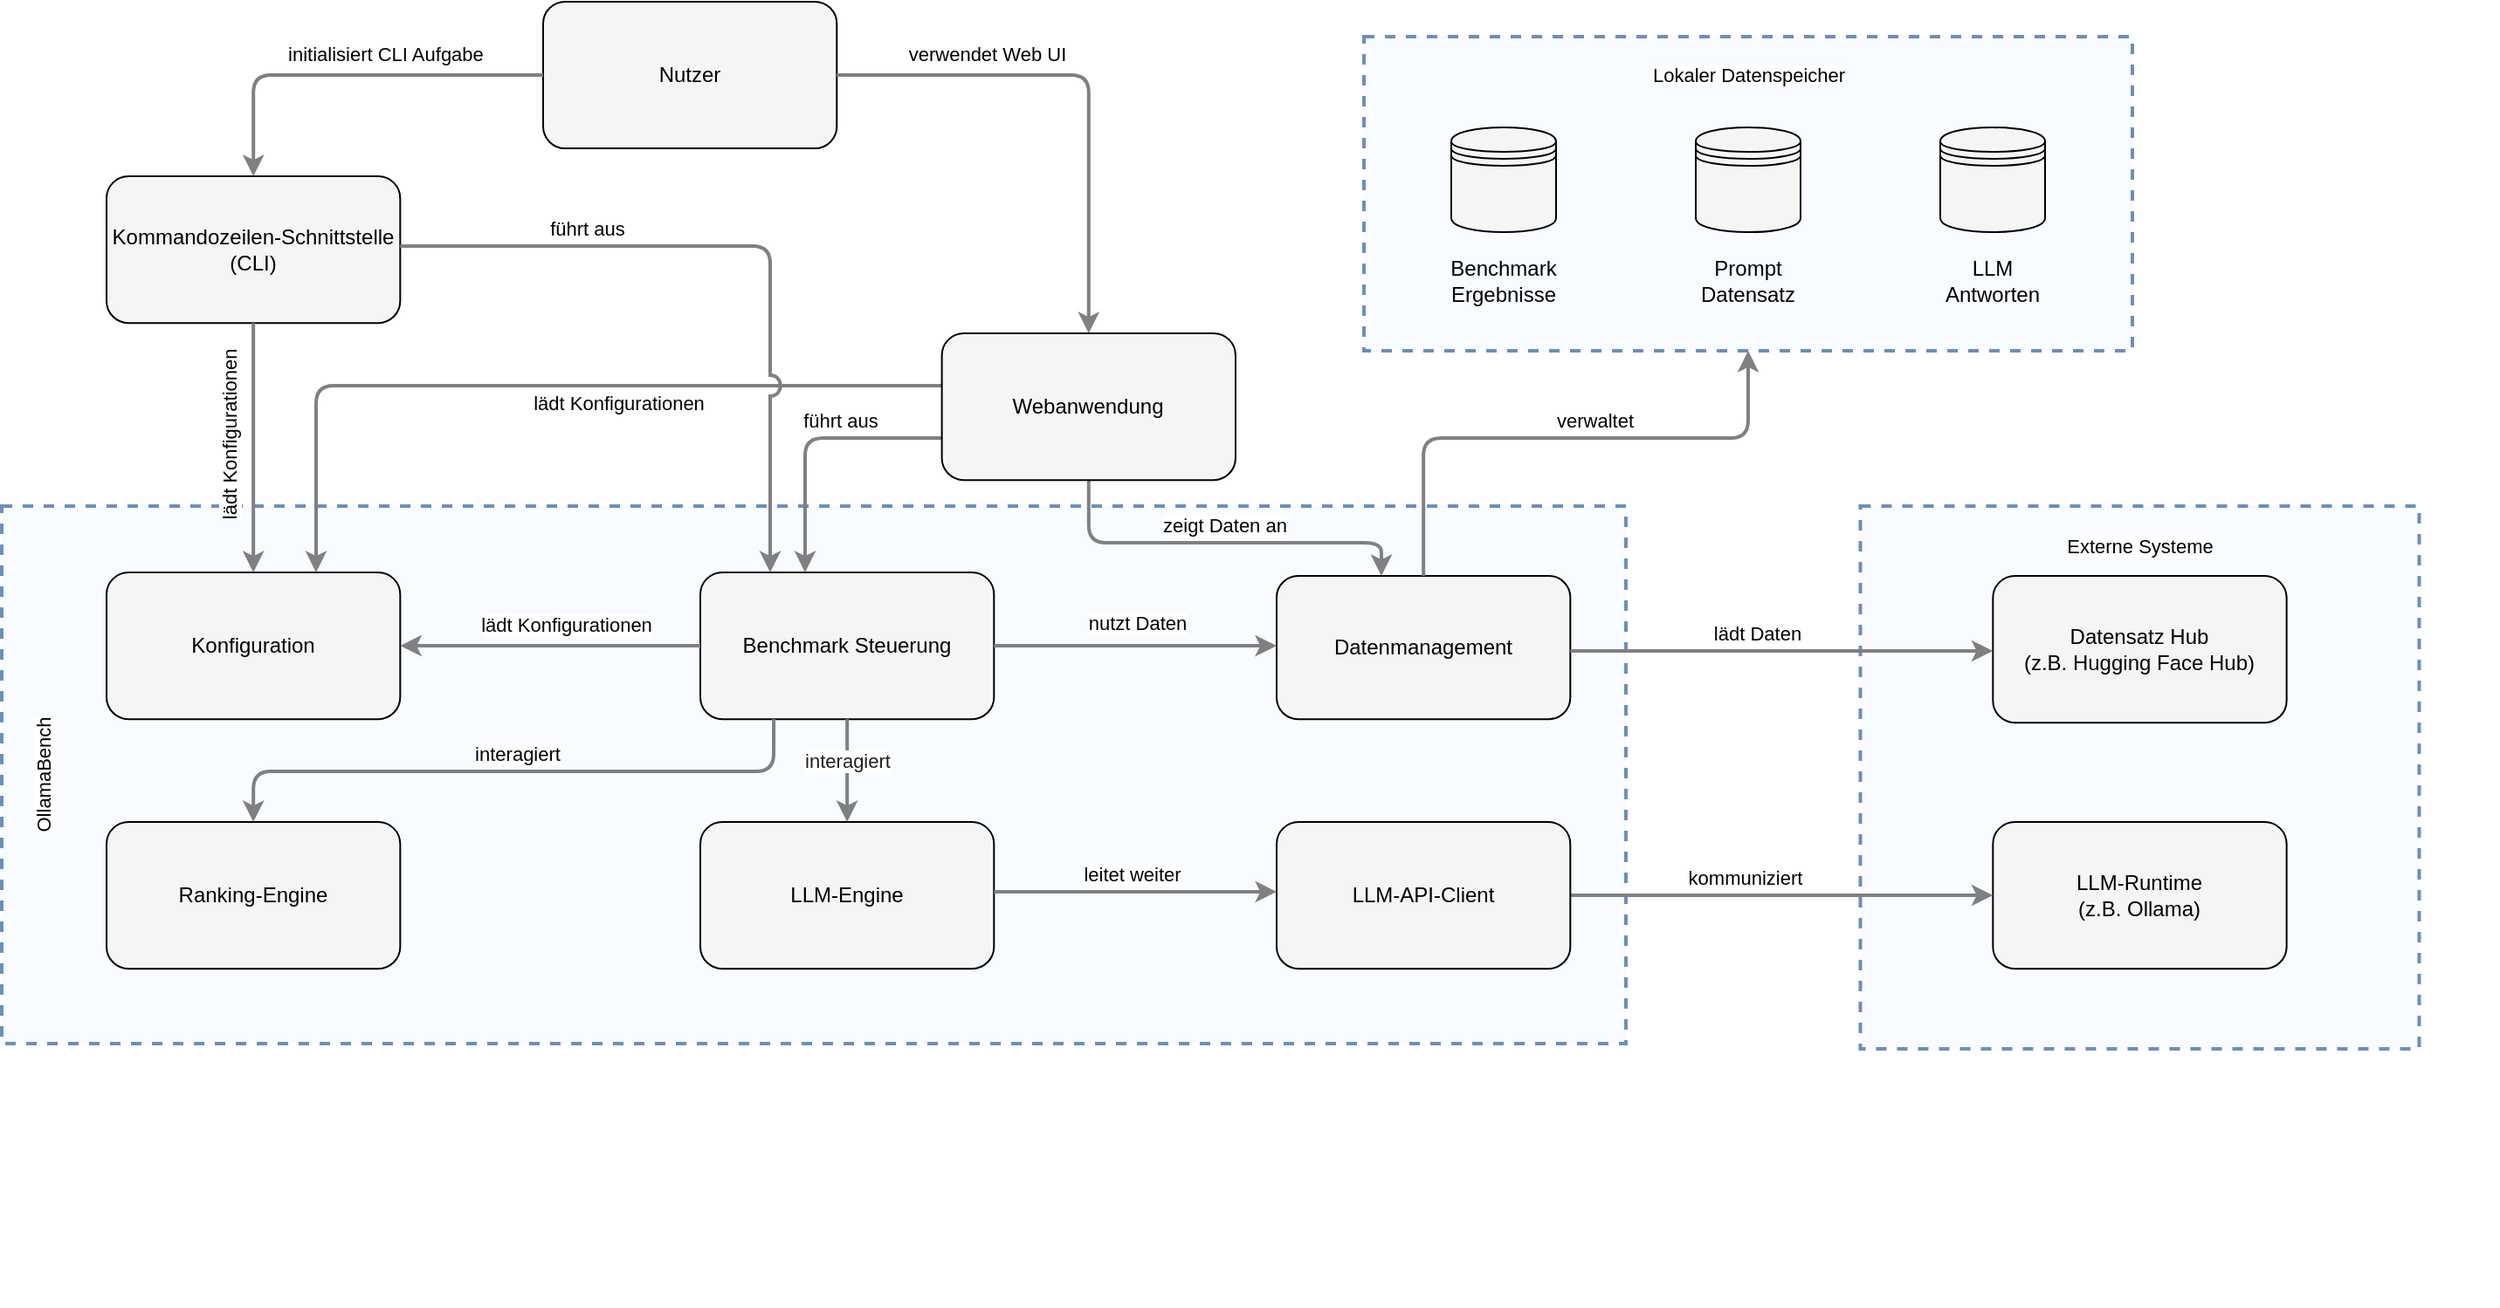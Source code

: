 <mxfile version="28.0.4">
  <diagram id="codeviz-diagram" name="System Diagram">
    <mxGraphModel dx="1797" dy="1060" grid="1" gridSize="10" guides="1" tooltips="1" connect="1" arrows="1" fold="1" page="1" pageScale="1" pageWidth="827" pageHeight="583" math="0" shadow="0">
      <root>
        <mxCell id="0" />
        <mxCell id="1" parent="0" />
        <mxCell id="1107" value="" style="html=1;whiteSpace=wrap;container=1;fillColor=#dae8fc;strokeColor=#6c8ebf;dashed=1;fillOpacity=20;strokeWidth=2;containerType=none;recursiveResize=0;movable=1;resizable=1;autosize=0;dropTarget=0" parent="1" vertex="1">
          <mxGeometry x="1104.24" y="759" width="320" height="311" as="geometry" />
        </mxCell>
        <mxCell id="1123" value="LLM-Runtime&lt;br&gt;(z.B. Ollama)" style="rounded=1;whiteSpace=wrap;html=1;fillColor=#f5f5f5" parent="1107" vertex="1">
          <mxGeometry x="75.92" y="181" width="168.158" height="84.079" as="geometry" />
        </mxCell>
        <mxCell id="1124" value="Datensatz Hub&lt;br&gt;(z.B. Hugging Face Hub)" style="rounded=1;whiteSpace=wrap;html=1;fillColor=#f5f5f5" parent="1107" vertex="1">
          <mxGeometry x="75.918" y="40" width="168.158" height="84.079" as="geometry" />
        </mxCell>
        <mxCell id="1107_label" value="Externe Systeme" style="edgeLabel;html=1;align=center;verticalAlign=middle;resizable=0;labelBackgroundColor=white;spacing=5" parent="1" vertex="1">
          <mxGeometry x="1059.08" y="770" width="410.316" height="24" as="geometry" />
        </mxCell>
        <mxCell id="1108" value="" style="html=1;whiteSpace=wrap;container=1;fillColor=#dae8fc;strokeColor=#6c8ebf;dashed=1;fillOpacity=20;strokeWidth=2;containerType=none;recursiveResize=0;movable=1;resizable=1;autosize=0;dropTarget=0" parent="1" vertex="1">
          <mxGeometry x="820" y="490" width="440" height="180" as="geometry" />
        </mxCell>
        <mxCell id="1108_label" value="Lokaler Datenspeicher" style="edgeLabel;html=1;align=center;verticalAlign=middle;resizable=0;labelBackgroundColor=white;spacing=5" parent="1" vertex="1">
          <mxGeometry x="735.766" y="500.0" width="608.473" height="24" as="geometry" />
        </mxCell>
        <mxCell id="1109" value="" style="html=1;whiteSpace=wrap;container=1;fillColor=#dae8fc;strokeColor=#6c8ebf;dashed=1;fillOpacity=20;strokeWidth=2;containerType=none;recursiveResize=0;movable=1;resizable=1;autosize=0;dropTarget=0" parent="1" vertex="1">
          <mxGeometry x="40" y="759" width="930" height="308" as="geometry" />
        </mxCell>
        <mxCell id="1115" value="Konfiguration" style="rounded=1;whiteSpace=wrap;html=1;fillColor=#f5f5f5" parent="1109" vertex="1">
          <mxGeometry x="60" y="38.0" width="168.158" height="84.079" as="geometry" />
        </mxCell>
        <mxCell id="1116" value="Benchmark Steuerung" style="rounded=1;whiteSpace=wrap;html=1;fillColor=#f5f5f5" parent="1109" vertex="1">
          <mxGeometry x="400" y="38" width="168.16" height="84.08" as="geometry" />
        </mxCell>
        <mxCell id="1117" value="LLM-Engine" style="rounded=1;whiteSpace=wrap;html=1;fillColor=#f5f5f5" parent="1109" vertex="1">
          <mxGeometry x="399.998" y="181" width="168.158" height="84.079" as="geometry" />
        </mxCell>
        <mxCell id="1118" value="Datenmanagement" style="rounded=1;whiteSpace=wrap;html=1;fillColor=#f5f5f5" parent="1109" vertex="1">
          <mxGeometry x="730" y="40" width="168.16" height="82.08" as="geometry" />
        </mxCell>
        <mxCell id="1109_label" value="OllamaBench" style="edgeLabel;html=1;align=center;verticalAlign=middle;resizable=0;labelBackgroundColor=white;spacing=5;rotation=-90;" parent="1" vertex="1">
          <mxGeometry x="-240" y="901" width="608.473" height="24" as="geometry" />
        </mxCell>
        <mxCell id="1111" value="Nutzer" style="rounded=1;whiteSpace=wrap;html=1;fillColor=#f5f5f5" parent="1" vertex="1">
          <mxGeometry x="349.997" y="469.96" width="168.158" height="84.079" as="geometry" />
        </mxCell>
        <mxCell id="1112" value="Kommandozeilen-Schnittstelle (CLI)" style="rounded=1;whiteSpace=wrap;html=1;fillColor=#f5f5f5" parent="1" vertex="1">
          <mxGeometry x="99.995" y="570" width="168.158" height="84.079" as="geometry" />
        </mxCell>
        <mxCell id="edge-1745" style="edgeStyle=orthogonalEdgeStyle;rounded=1;orthogonalLoop=1;jettySize=auto;html=1;strokeColor=#808080;strokeWidth=2;jumpStyle=arc;jumpSize=10;spacing=15;labelBackgroundColor=white;labelBorderColor=none" parent="1" source="1111" target="1112" edge="1">
          <mxGeometry relative="1" as="geometry" />
        </mxCell>
        <mxCell id="edge-1745_label" value="initialisiert CLI Aufgabe&lt;span style=&quot;background-color: light-dark(#ffffff, var(--ge-dark-color, #121212)); color: light-dark(rgb(0, 0, 0), rgb(255, 255, 255));&quot;&gt;&amp;nbsp;&lt;/span&gt;" style="edgeLabel;html=1;align=center;verticalAlign=middle;resizable=0;points=[];" parent="edge-1745" vertex="1" connectable="0">
          <mxGeometry x="-0.2" y="10" relative="1" as="geometry">
            <mxPoint y="-22" as="offset" />
          </mxGeometry>
        </mxCell>
        <mxCell id="edge-1746" style="edgeStyle=orthogonalEdgeStyle;rounded=1;orthogonalLoop=1;jettySize=auto;html=1;strokeColor=#808080;strokeWidth=2;jumpStyle=arc;jumpSize=10;spacing=15;labelBackgroundColor=white;labelBorderColor=none" parent="1" source="1111" target="1113" edge="1">
          <mxGeometry relative="1" as="geometry" />
        </mxCell>
        <mxCell id="edge-1746_label" value="verwendet Web UI" style="edgeLabel;html=1;align=center;verticalAlign=middle;resizable=0;points=[];" parent="edge-1746" vertex="1" connectable="0">
          <mxGeometry x="-0.2" y="10" relative="1" as="geometry">
            <mxPoint x="-31" y="-2" as="offset" />
          </mxGeometry>
        </mxCell>
        <mxCell id="edge-1750" style="edgeStyle=orthogonalEdgeStyle;rounded=1;orthogonalLoop=1;jettySize=auto;html=1;strokeColor=#808080;strokeWidth=2;jumpStyle=arc;jumpSize=10;spacing=15;labelBackgroundColor=white;labelBorderColor=none" parent="1" source="1113" target="1115" edge="1">
          <mxGeometry relative="1" as="geometry">
            <Array as="points">
              <mxPoint x="220" y="690" />
            </Array>
          </mxGeometry>
        </mxCell>
        <mxCell id="edge-1750_label" value="lädt Konfigurationen" style="edgeLabel;html=1;align=center;verticalAlign=middle;resizable=0;points=[];" parent="edge-1750" vertex="1" connectable="0">
          <mxGeometry x="-0.2" y="10" relative="1" as="geometry">
            <mxPoint as="offset" />
          </mxGeometry>
        </mxCell>
        <mxCell id="edge-1751" style="edgeStyle=orthogonalEdgeStyle;rounded=1;orthogonalLoop=1;jettySize=auto;html=1;strokeColor=#808080;strokeWidth=2;jumpStyle=arc;jumpSize=10;spacing=15;labelBackgroundColor=white;labelBorderColor=none" parent="1" source="1113" target="1116" edge="1">
          <mxGeometry relative="1" as="geometry">
            <Array as="points">
              <mxPoint x="500" y="720" />
              <mxPoint x="500" y="820" />
            </Array>
          </mxGeometry>
        </mxCell>
        <mxCell id="edge-1751_label" value="führt aus" style="edgeLabel;html=1;align=center;verticalAlign=middle;resizable=0;points=[];" parent="edge-1751" vertex="1" connectable="0">
          <mxGeometry x="-0.2" y="10" relative="1" as="geometry">
            <mxPoint x="3" y="-20" as="offset" />
          </mxGeometry>
        </mxCell>
        <mxCell id="edge-1752" style="edgeStyle=orthogonalEdgeStyle;rounded=1;orthogonalLoop=1;jettySize=auto;html=1;strokeColor=#808080;strokeWidth=2;jumpStyle=arc;jumpSize=10;spacing=15;labelBackgroundColor=white;labelBorderColor=none" parent="1" source="1113" target="1118" edge="1">
          <mxGeometry relative="1" as="geometry">
            <Array as="points">
              <mxPoint x="662" y="780" />
              <mxPoint x="830" y="780" />
            </Array>
          </mxGeometry>
        </mxCell>
        <mxCell id="edge-1752_label" value="zeigt Daten an" style="edgeLabel;html=1;align=center;verticalAlign=middle;resizable=0;points=[];" parent="edge-1752" vertex="1" connectable="0">
          <mxGeometry x="-0.2" y="10" relative="1" as="geometry">
            <mxPoint x="24" as="offset" />
          </mxGeometry>
        </mxCell>
        <mxCell id="edge-1747" style="edgeStyle=orthogonalEdgeStyle;rounded=1;orthogonalLoop=1;jettySize=auto;html=1;strokeColor=#808080;strokeWidth=2;jumpStyle=arc;jumpSize=10;spacing=15;labelBackgroundColor=white;labelBorderColor=none" parent="1" source="1112" target="1115" edge="1">
          <mxGeometry relative="1" as="geometry">
            <Array as="points">
              <mxPoint x="216" y="570" />
              <mxPoint x="216" y="570" />
            </Array>
          </mxGeometry>
        </mxCell>
        <mxCell id="edge-1747_label" value="lädt Konfigurationen" style="edgeLabel;html=1;align=center;verticalAlign=middle;resizable=0;points=[];rotation=-90;" parent="edge-1747" vertex="1" connectable="0">
          <mxGeometry x="-0.2" y="10" relative="1" as="geometry">
            <mxPoint x="-24" y="7" as="offset" />
          </mxGeometry>
        </mxCell>
        <mxCell id="edge-1748" style="edgeStyle=orthogonalEdgeStyle;rounded=1;orthogonalLoop=1;jettySize=auto;html=1;strokeColor=#808080;strokeWidth=2;jumpStyle=arc;jumpSize=10;spacing=15;labelBackgroundColor=white;labelBorderColor=none" parent="1" source="1112" target="1116" edge="1">
          <mxGeometry relative="1" as="geometry">
            <Array as="points">
              <mxPoint x="480" y="610" />
              <mxPoint x="480" y="860" />
            </Array>
          </mxGeometry>
        </mxCell>
        <mxCell id="edge-1748_label" value="führt aus" style="edgeLabel;html=1;align=center;verticalAlign=middle;resizable=0;points=[];" parent="edge-1748" vertex="1" connectable="0">
          <mxGeometry x="-0.2" y="10" relative="1" as="geometry">
            <mxPoint x="-53" as="offset" />
          </mxGeometry>
        </mxCell>
        <mxCell id="edge-1753" style="edgeStyle=orthogonalEdgeStyle;rounded=1;orthogonalLoop=1;jettySize=auto;html=1;strokeColor=#808080;strokeWidth=2;jumpStyle=arc;jumpSize=10;spacing=15;labelBackgroundColor=white;labelBorderColor=none" parent="1" source="1116" target="1115" edge="1">
          <mxGeometry relative="1" as="geometry">
            <Array as="points">
              <mxPoint x="210" y="832" />
            </Array>
          </mxGeometry>
        </mxCell>
        <mxCell id="edge-1753_label" value="lädt Konfigurationen" style="edgeLabel;html=1;align=center;verticalAlign=middle;resizable=0;points=[];" parent="edge-1753" vertex="1" connectable="0">
          <mxGeometry x="-0.2" y="10" relative="1" as="geometry">
            <mxPoint x="-9" y="-22" as="offset" />
          </mxGeometry>
        </mxCell>
        <mxCell id="edge-1754" style="edgeStyle=orthogonalEdgeStyle;rounded=1;orthogonalLoop=1;jettySize=auto;html=1;strokeColor=#808080;strokeWidth=2;jumpStyle=arc;jumpSize=10;spacing=15;labelBackgroundColor=white;labelBorderColor=none" parent="1" source="1116" target="1117" edge="1">
          <mxGeometry relative="1" as="geometry">
            <Array as="points">
              <mxPoint x="540" y="990" />
              <mxPoint x="540" y="990" />
            </Array>
          </mxGeometry>
        </mxCell>
        <mxCell id="edge-1754_label" value="&lt;span style=&quot;color: rgb(31, 31, 31); font-family: &amp;quot;Google Sans&amp;quot;, Arial, sans-serif; text-align: left;&quot;&gt;&lt;font&gt;interagiert&lt;/font&gt;&lt;/span&gt;" style="edgeLabel;html=1;align=center;verticalAlign=middle;resizable=0;points=[];" parent="edge-1754" vertex="1" connectable="0">
          <mxGeometry x="-0.2" y="10" relative="1" as="geometry">
            <mxPoint x="-10" as="offset" />
          </mxGeometry>
        </mxCell>
        <mxCell id="edge-1755" style="edgeStyle=orthogonalEdgeStyle;rounded=1;orthogonalLoop=1;jettySize=auto;html=1;strokeColor=#808080;strokeWidth=2;jumpStyle=arc;jumpSize=10;spacing=15;labelBackgroundColor=white;labelBorderColor=none" parent="1" source="1116" target="1118" edge="1">
          <mxGeometry relative="1" as="geometry">
            <Array as="points">
              <mxPoint x="640" y="840" />
              <mxPoint x="640" y="840" />
            </Array>
          </mxGeometry>
        </mxCell>
        <mxCell id="edge-1755_label" value="nutzt Daten" style="edgeLabel;html=1;align=center;verticalAlign=middle;resizable=0;points=[];" parent="edge-1755" vertex="1" connectable="0">
          <mxGeometry x="-0.2" y="10" relative="1" as="geometry">
            <mxPoint x="17" y="-3" as="offset" />
          </mxGeometry>
        </mxCell>
        <mxCell id="edge-1756" style="edgeStyle=orthogonalEdgeStyle;rounded=1;orthogonalLoop=1;jettySize=auto;html=1;strokeColor=#808080;strokeWidth=2;jumpStyle=arc;jumpSize=10;spacing=15;labelBackgroundColor=white;labelBorderColor=none" parent="1" source="1117" target="1119" edge="1">
          <mxGeometry relative="1" as="geometry">
            <Array as="points">
              <mxPoint x="650" y="980" />
              <mxPoint x="650" y="980" />
            </Array>
          </mxGeometry>
        </mxCell>
        <mxCell id="edge-1756_label" value="leitet weiter" style="edgeLabel;html=1;align=center;verticalAlign=middle;resizable=0;points=[];" parent="edge-1756" vertex="1" connectable="0">
          <mxGeometry x="-0.2" y="10" relative="1" as="geometry">
            <mxPoint x="14" as="offset" />
          </mxGeometry>
        </mxCell>
        <mxCell id="edge-1759" style="edgeStyle=orthogonalEdgeStyle;rounded=1;orthogonalLoop=1;jettySize=auto;html=1;strokeColor=#808080;strokeWidth=2;jumpStyle=arc;jumpSize=10;spacing=15;labelBackgroundColor=white;labelBorderColor=none;entryX=0.5;entryY=1;entryDx=0;entryDy=0;exitX=0.5;exitY=0;exitDx=0;exitDy=0;" parent="1" source="1118" target="1108" edge="1">
          <mxGeometry relative="1" as="geometry">
            <Array as="points">
              <mxPoint x="854" y="720" />
              <mxPoint x="1040" y="720" />
            </Array>
          </mxGeometry>
        </mxCell>
        <mxCell id="edge-1759_label" value="verwaltet" style="edgeLabel;html=1;align=center;verticalAlign=middle;resizable=0;points=[];" parent="edge-1759" vertex="1" connectable="0">
          <mxGeometry x="-0.2" y="10" relative="1" as="geometry">
            <mxPoint x="51" as="offset" />
          </mxGeometry>
        </mxCell>
        <mxCell id="edge-1760" style="edgeStyle=orthogonalEdgeStyle;rounded=1;orthogonalLoop=1;jettySize=auto;html=1;strokeColor=#808080;strokeWidth=2;jumpStyle=arc;jumpSize=10;spacing=15;labelBackgroundColor=white;labelBorderColor=none" parent="1" source="1118" target="1124" edge="1">
          <mxGeometry relative="1" as="geometry">
            <Array as="points">
              <mxPoint x="1070" y="842" />
              <mxPoint x="1070" y="842" />
            </Array>
          </mxGeometry>
        </mxCell>
        <mxCell id="edge-1760_label" value="lädt Daten" style="edgeLabel;html=1;align=center;verticalAlign=middle;resizable=0;points=[];" parent="edge-1760" vertex="1" connectable="0">
          <mxGeometry x="-0.2" y="10" relative="1" as="geometry">
            <mxPoint x="10" as="offset" />
          </mxGeometry>
        </mxCell>
        <mxCell id="edge-1761" style="edgeStyle=orthogonalEdgeStyle;rounded=1;orthogonalLoop=1;jettySize=auto;html=1;strokeColor=#808080;strokeWidth=2;jumpStyle=arc;jumpSize=10;spacing=15;labelBackgroundColor=white;labelBorderColor=none;exitX=1;exitY=0.5;exitDx=0;exitDy=0;entryX=0;entryY=0.5;entryDx=0;entryDy=0;" parent="1" source="1119" target="1123" edge="1">
          <mxGeometry relative="1" as="geometry">
            <mxPoint x="978.156" y="967.65" as="sourcePoint" />
            <mxPoint x="1195.92" y="967.65" as="targetPoint" />
            <Array as="points" />
          </mxGeometry>
        </mxCell>
        <mxCell id="edge-1761_label" value="kommuniziert" style="edgeLabel;html=1;align=center;verticalAlign=middle;resizable=0;points=[];" parent="edge-1761" vertex="1" connectable="0">
          <mxGeometry x="-0.2" y="10" relative="1" as="geometry">
            <mxPoint x="3" as="offset" />
          </mxGeometry>
        </mxCell>
        <mxCell id="1113" value="Webanwendung" style="rounded=1;whiteSpace=wrap;html=1;fillColor=#f5f5f5" parent="1" vertex="1">
          <mxGeometry x="578.316" y="660" width="168.158" height="84.079" as="geometry" />
        </mxCell>
        <mxCell id="1119" value="LLM-API-Client" style="rounded=1;whiteSpace=wrap;html=1;fillColor=#f5f5f5" parent="1" vertex="1">
          <mxGeometry x="769.998" y="940" width="168.158" height="84.079" as="geometry" />
        </mxCell>
        <mxCell id="qDRMP6PGjdroGmRl0JWH-1124" value="Ranking-Engine" style="rounded=1;whiteSpace=wrap;html=1;fillColor=#f5f5f5" parent="1" vertex="1">
          <mxGeometry x="100" y="940" width="168.158" height="84.079" as="geometry" />
        </mxCell>
        <mxCell id="qDRMP6PGjdroGmRl0JWH-1127" style="edgeStyle=orthogonalEdgeStyle;rounded=1;orthogonalLoop=1;jettySize=auto;html=1;strokeColor=#808080;strokeWidth=2;jumpStyle=arc;jumpSize=10;spacing=15;labelBackgroundColor=white;labelBorderColor=none;exitX=0.25;exitY=1;exitDx=0;exitDy=0;entryX=0.5;entryY=0;entryDx=0;entryDy=0;" parent="1" source="1116" target="qDRMP6PGjdroGmRl0JWH-1124" edge="1">
          <mxGeometry relative="1" as="geometry">
            <Array as="points">
              <mxPoint x="482" y="911" />
              <mxPoint x="184" y="911" />
            </Array>
            <mxPoint x="390.0" y="870" as="sourcePoint" />
            <mxPoint x="154" y="940" as="targetPoint" />
          </mxGeometry>
        </mxCell>
        <mxCell id="qDRMP6PGjdroGmRl0JWH-1129" value="interagiert" style="edgeLabel;html=1;align=center;verticalAlign=middle;resizable=0;points=[];" parent="qDRMP6PGjdroGmRl0JWH-1127" vertex="1" connectable="0">
          <mxGeometry x="-0.004" relative="1" as="geometry">
            <mxPoint y="-10" as="offset" />
          </mxGeometry>
        </mxCell>
        <mxCell id="06mQ26vpHFW7mlNDuZ46-1124" value="" style="shape=datastore;whiteSpace=wrap;html=1;fillColor=light-dark(#f5f5f5, #ededed);" vertex="1" parent="1">
          <mxGeometry x="870" y="542.04" width="60" height="60" as="geometry" />
        </mxCell>
        <mxCell id="06mQ26vpHFW7mlNDuZ46-1125" value="" style="shape=datastore;whiteSpace=wrap;html=1;fillColor=light-dark(#f5f5f5, #ededed);" vertex="1" parent="1">
          <mxGeometry x="1010" y="542.04" width="60" height="60" as="geometry" />
        </mxCell>
        <mxCell id="06mQ26vpHFW7mlNDuZ46-1126" value="" style="shape=datastore;whiteSpace=wrap;html=1;fillColor=light-dark(#f5f5f5, #ededed);" vertex="1" parent="1">
          <mxGeometry x="1150" y="542.04" width="60" height="60" as="geometry" />
        </mxCell>
        <mxCell id="06mQ26vpHFW7mlNDuZ46-1127" value="Benchmark Ergebnisse" style="text;strokeColor=none;fillColor=none;align=center;verticalAlign=middle;spacingLeft=4;spacingRight=4;overflow=hidden;points=[[0,0.5],[1,0.5]];portConstraint=eastwest;rotatable=0;whiteSpace=wrap;html=1;" vertex="1" parent="1">
          <mxGeometry x="860" y="610" width="80" height="40" as="geometry" />
        </mxCell>
        <mxCell id="06mQ26vpHFW7mlNDuZ46-1128" value="Prompt&lt;div&gt;Datensatz&lt;/div&gt;" style="text;strokeColor=none;fillColor=none;align=center;verticalAlign=middle;spacingLeft=4;spacingRight=4;overflow=hidden;points=[[0,0.5],[1,0.5]];portConstraint=eastwest;rotatable=0;whiteSpace=wrap;html=1;" vertex="1" parent="1">
          <mxGeometry x="1000" y="610" width="80" height="40" as="geometry" />
        </mxCell>
        <mxCell id="06mQ26vpHFW7mlNDuZ46-1129" value="LLM Antworten" style="text;strokeColor=none;fillColor=none;align=center;verticalAlign=middle;spacingLeft=4;spacingRight=4;overflow=hidden;points=[[0,0.5],[1,0.5]];portConstraint=eastwest;rotatable=0;whiteSpace=wrap;html=1;" vertex="1" parent="1">
          <mxGeometry x="1140" y="610" width="80" height="40" as="geometry" />
        </mxCell>
      </root>
    </mxGraphModel>
  </diagram>
</mxfile>
